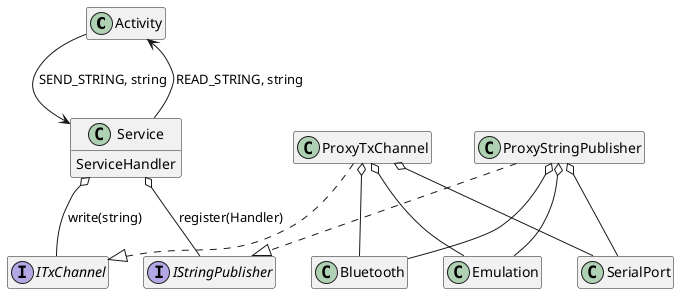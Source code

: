 @startuml

hide empty fields
hide empty members

class Activity
class Service {
    ServiceHandler
}

Activity -down-> Service : SEND_STRING, string
Service -up-> Activity : READ_STRING, string

interface ITxChannel
interface IStringPublisher

Service o-- ITxChannel : write(string)
Service o-- IStringPublisher : register(Handler)

class ProxyTxChannel
ProxyTxChannel .down.|> ITxChannel
ProxyTxChannel o-- Bluetooth
ProxyTxChannel o-- Emulation
ProxyTxChannel o-- SerialPort

class ProxyStringPublisher
ProxyStringPublisher .down.|> IStringPublisher
ProxyStringPublisher o-- Bluetooth
ProxyStringPublisher o-- Emulation
ProxyStringPublisher o-- SerialPort



@enduml